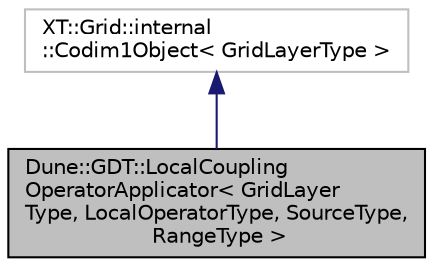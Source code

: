 digraph "Dune::GDT::LocalCouplingOperatorApplicator&lt; GridLayerType, LocalOperatorType, SourceType, RangeType &gt;"
{
  edge [fontname="Helvetica",fontsize="10",labelfontname="Helvetica",labelfontsize="10"];
  node [fontname="Helvetica",fontsize="10",shape=record];
  Node1 [label="Dune::GDT::LocalCoupling\lOperatorApplicator\< GridLayer\lType, LocalOperatorType, SourceType,\l RangeType \>",height=0.2,width=0.4,color="black", fillcolor="grey75", style="filled", fontcolor="black"];
  Node2 -> Node1 [dir="back",color="midnightblue",fontsize="10",style="solid",fontname="Helvetica"];
  Node2 [label="XT::Grid::internal\l::Codim1Object\< GridLayerType \>",height=0.2,width=0.4,color="grey75", fillcolor="white", style="filled"];
}
